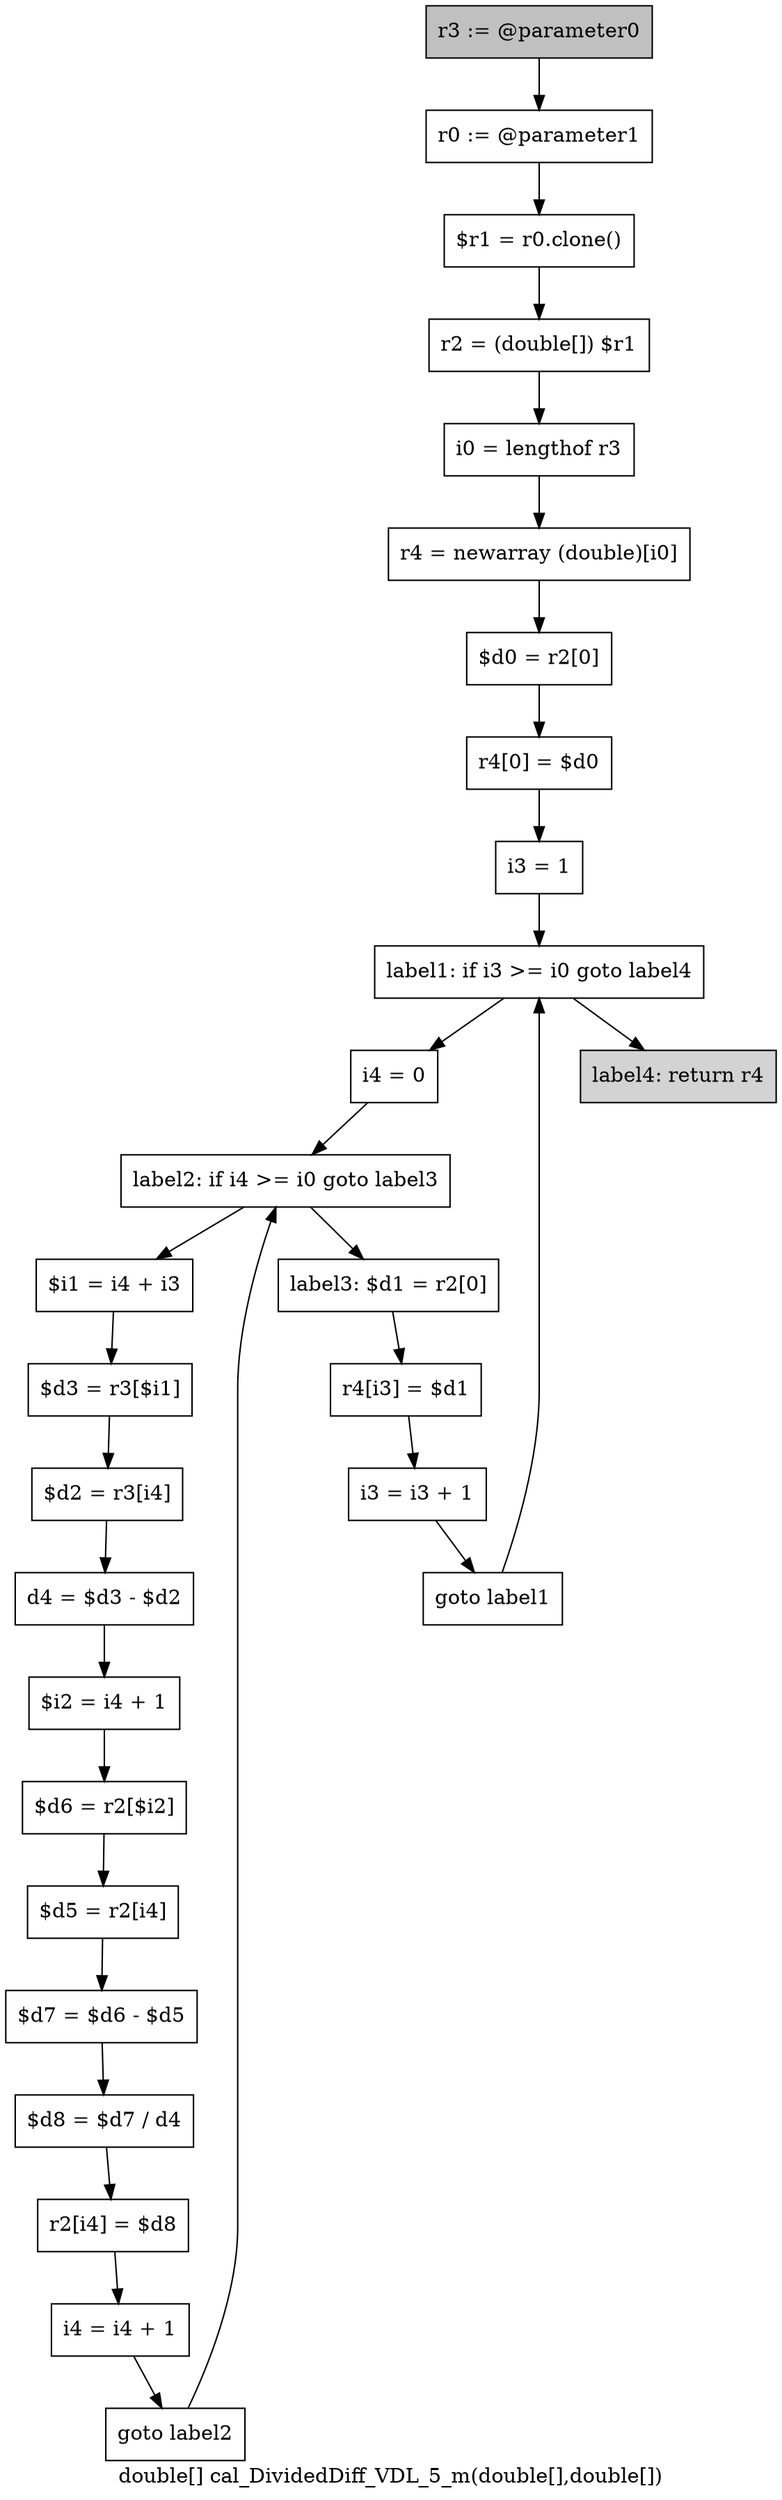 digraph "double[] cal_DividedDiff_VDL_5_m(double[],double[])" {
    label="double[] cal_DividedDiff_VDL_5_m(double[],double[])";
    node [shape=box];
    "0" [style=filled,fillcolor=gray,label="r3 := @parameter0",];
    "1" [label="r0 := @parameter1",];
    "0"->"1";
    "2" [label="$r1 = r0.clone()",];
    "1"->"2";
    "3" [label="r2 = (double[]) $r1",];
    "2"->"3";
    "4" [label="i0 = lengthof r3",];
    "3"->"4";
    "5" [label="r4 = newarray (double)[i0]",];
    "4"->"5";
    "6" [label="$d0 = r2[0]",];
    "5"->"6";
    "7" [label="r4[0] = $d0",];
    "6"->"7";
    "8" [label="i3 = 1",];
    "7"->"8";
    "9" [label="label1: if i3 >= i0 goto label4",];
    "8"->"9";
    "10" [label="i4 = 0",];
    "9"->"10";
    "28" [style=filled,fillcolor=lightgray,label="label4: return r4",];
    "9"->"28";
    "11" [label="label2: if i4 >= i0 goto label3",];
    "10"->"11";
    "12" [label="$i1 = i4 + i3",];
    "11"->"12";
    "24" [label="label3: $d1 = r2[0]",];
    "11"->"24";
    "13" [label="$d3 = r3[$i1]",];
    "12"->"13";
    "14" [label="$d2 = r3[i4]",];
    "13"->"14";
    "15" [label="d4 = $d3 - $d2",];
    "14"->"15";
    "16" [label="$i2 = i4 + 1",];
    "15"->"16";
    "17" [label="$d6 = r2[$i2]",];
    "16"->"17";
    "18" [label="$d5 = r2[i4]",];
    "17"->"18";
    "19" [label="$d7 = $d6 - $d5",];
    "18"->"19";
    "20" [label="$d8 = $d7 / d4",];
    "19"->"20";
    "21" [label="r2[i4] = $d8",];
    "20"->"21";
    "22" [label="i4 = i4 + 1",];
    "21"->"22";
    "23" [label="goto label2",];
    "22"->"23";
    "23"->"11";
    "25" [label="r4[i3] = $d1",];
    "24"->"25";
    "26" [label="i3 = i3 + 1",];
    "25"->"26";
    "27" [label="goto label1",];
    "26"->"27";
    "27"->"9";
}
